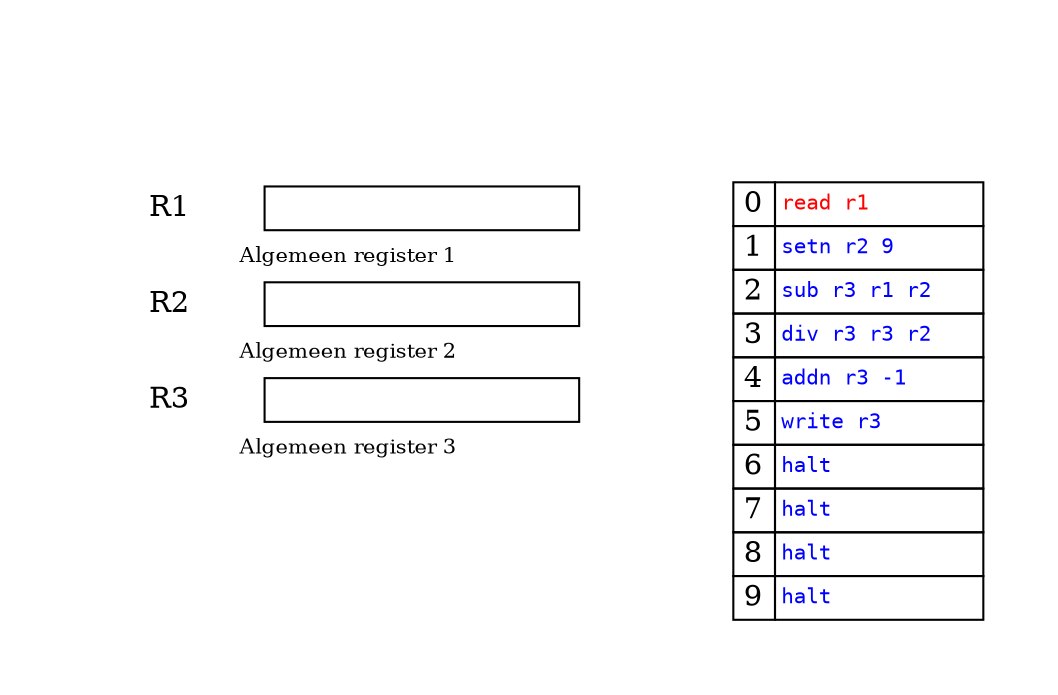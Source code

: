 digraph {
    graph [pad="0.5", nodesep="0.5", ranksep="1"];
    node [shape=plain]
    rankdir=LR;

    // labelloc=t
    // label="Von Neumann architectuur"

    CPU, RAM [shape=box, color=none, style=invis, height=0, margin=0, width=0]
    CPU -> RAM [dir="both", style=invis]
    { rank=same; CPU-> CPU_t [style=invis] }
    { rank=same; RAM-> RAM_t [style=invis] }

    CPU_t [label=<
    <table border="0" cellborder="1" cellspacing="2">
        <tr>
            <td color="none">R1</td>
            <td port="r0" align="left" width="90%"></td>
        </tr>
        <tr>
            <td color="none" align="center" colspan="2">
                <font point-size="10">Algemeen register 1</font>
            </td>
        </tr>
        <tr>
            <td color="none">R2</td>
            <td align="left" port="r1"></td>
        </tr>
        <tr>
            <td color="none" align="center" colspan="2">
                <font point-size="10">Algemeen register 2</font>
            </td>
        </tr>
        <tr>
            <td color="none">R3</td>
            <td align="left"></td>
        </tr>
        <tr>
            <td color="none" align="center" colspan="2">
                <font point-size="10">Algemeen register 3</font>
            </td>
        </tr>
    </table>>]

    RAM_t [label=<
    <table align="right" border="0" cellborder="1" cellspacing="0">
        <tr>
            <td port="r0" width="20%">0</td>
            <td align="left" width="100%"><font point-size="10" face="monospace" color="red">read r1</font></td>
        </tr>
        <tr>
            <td port="r1">1</td>
            <td align="left"><font point-size="10" face="monospace" color="blue">setn r2 9</font></td>
        </tr>
        <tr>
            <td>2</td>
            <td align="left"><font point-size="10" face="monospace" color="blue">sub r3 r1 r2</font></td>
        </tr>
        <tr>
            <td>3</td>
            <td align="left"><font point-size="10" face="monospace" color="blue">div r3 r3 r2</font></td>
        </tr>
        <tr>
            <td>4</td>
            <td align="left"><font point-size="10" face="monospace" color="blue">addn r3 -1</font></td>
        </tr>
        <tr>
            <td>5</td>
            <td align="left"><font point-size="10" face="monospace" color="blue">write r3</font></td>
        </tr>
        <tr>
            <td>6</td>
            <td align="left"><font point-size="10" face="monospace" color="blue">halt</font></td>
        </tr>
        <tr>
            <td>7</td>
            <td align="left"><font point-size="10" face="monospace" color="blue">halt</font></td>
        </tr>
        <tr>
            <td>8</td>
            <td align="left"><font point-size="10" face="monospace" color="blue">halt</font></td>
        </tr>
        <tr>
            <td>9</td>
            <td align="left"><font point-size="10" face="monospace" color="blue">halt</font></td>
        </tr>
    </table>>]
}